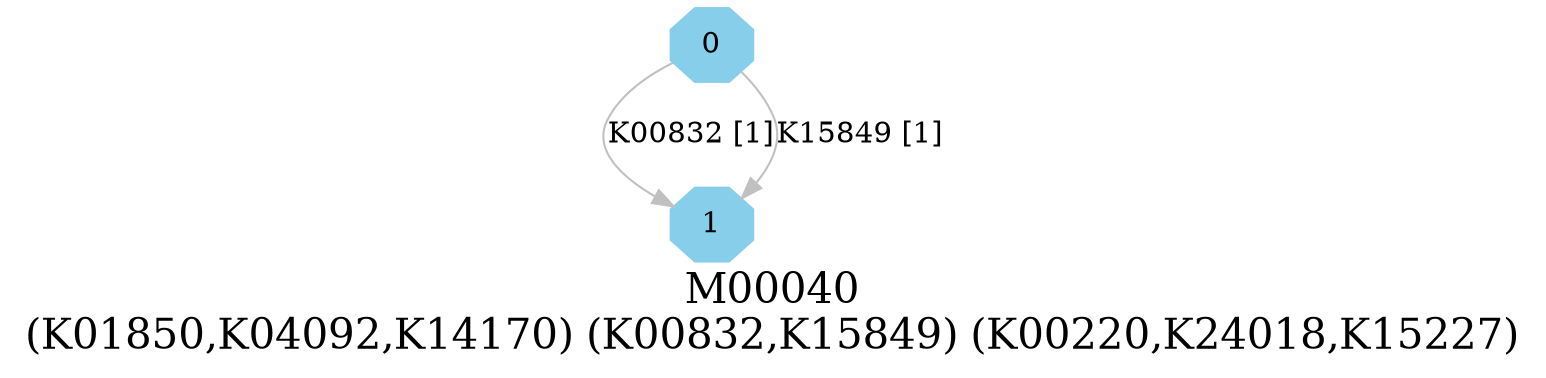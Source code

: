 digraph G {
graph [label="M00040
(K01850,K04092,K14170) (K00832,K15849) (K00220,K24018,K15227)",fontsize=20];
node [shape=box,style=filled];
edge [len=3,color=grey];
{node [width=.3,height=.3,shape=octagon,style=filled,color=skyblue] 0 1 }
0 -> 1 [label="K00832 [1]"];
0 -> 1 [label="K15849 [1]"];
}